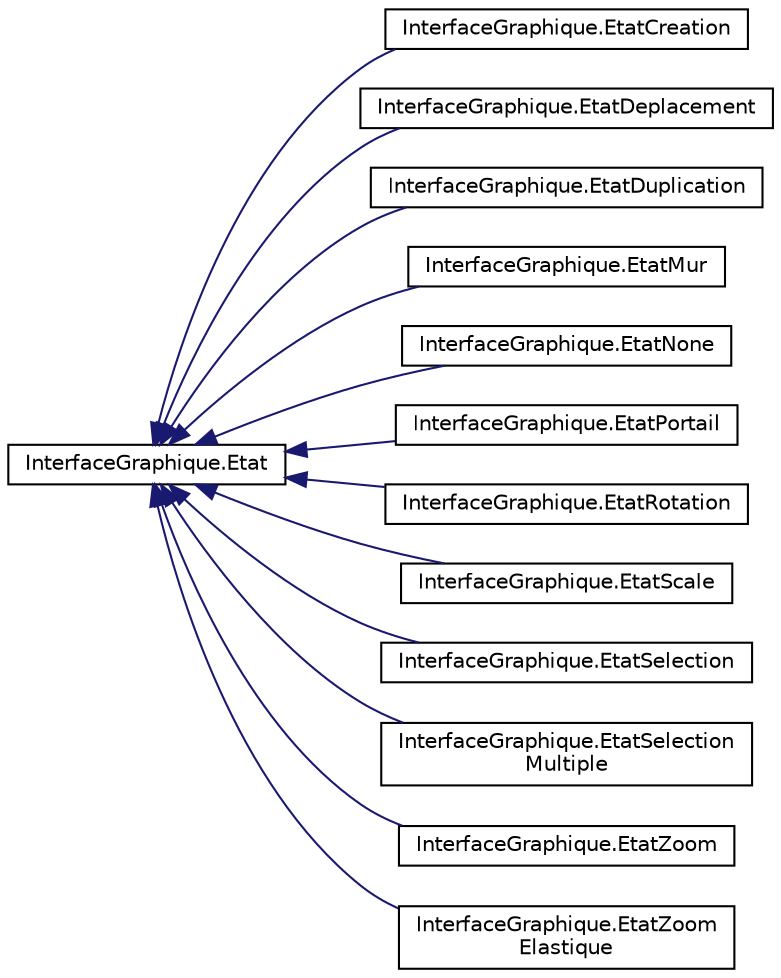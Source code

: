 digraph "Graphe hiérarchique des classes"
{
  edge [fontname="Helvetica",fontsize="10",labelfontname="Helvetica",labelfontsize="10"];
  node [fontname="Helvetica",fontsize="10",shape=record];
  rankdir="LR";
  Node1 [label="InterfaceGraphique.Etat",height=0.2,width=0.4,color="black", fillcolor="white", style="filled",URL="$d3/d80/class_interface_graphique_1_1_etat.html",tooltip="Etat abstrait du patron State. "];
  Node1 -> Node2 [dir="back",color="midnightblue",fontsize="10",style="solid",fontname="Helvetica"];
  Node2 [label="InterfaceGraphique.EtatCreation",height=0.2,width=0.4,color="black", fillcolor="white", style="filled",URL="$df/d0f/class_interface_graphique_1_1_etat_creation.html",tooltip="Etat Création du patron State. "];
  Node1 -> Node3 [dir="back",color="midnightblue",fontsize="10",style="solid",fontname="Helvetica"];
  Node3 [label="InterfaceGraphique.EtatDeplacement",height=0.2,width=0.4,color="black", fillcolor="white", style="filled",URL="$dc/de1/class_interface_graphique_1_1_etat_deplacement.html",tooltip="Etat Déplacement du patron State. "];
  Node1 -> Node4 [dir="back",color="midnightblue",fontsize="10",style="solid",fontname="Helvetica"];
  Node4 [label="InterfaceGraphique.EtatDuplication",height=0.2,width=0.4,color="black", fillcolor="white", style="filled",URL="$db/d73/class_interface_graphique_1_1_etat_duplication.html",tooltip="Etat Duplication du patron State. "];
  Node1 -> Node5 [dir="back",color="midnightblue",fontsize="10",style="solid",fontname="Helvetica"];
  Node5 [label="InterfaceGraphique.EtatMur",height=0.2,width=0.4,color="black", fillcolor="white", style="filled",URL="$dd/dc0/class_interface_graphique_1_1_etat_mur.html"];
  Node1 -> Node6 [dir="back",color="midnightblue",fontsize="10",style="solid",fontname="Helvetica"];
  Node6 [label="InterfaceGraphique.EtatNone",height=0.2,width=0.4,color="black", fillcolor="white", style="filled",URL="$d3/d93/class_interface_graphique_1_1_etat_none.html",tooltip="Etat Nul du patron State. "];
  Node1 -> Node7 [dir="back",color="midnightblue",fontsize="10",style="solid",fontname="Helvetica"];
  Node7 [label="InterfaceGraphique.EtatPortail",height=0.2,width=0.4,color="black", fillcolor="white", style="filled",URL="$d7/d0b/class_interface_graphique_1_1_etat_portail.html",tooltip="Etat Portail du patron State. "];
  Node1 -> Node8 [dir="back",color="midnightblue",fontsize="10",style="solid",fontname="Helvetica"];
  Node8 [label="InterfaceGraphique.EtatRotation",height=0.2,width=0.4,color="black", fillcolor="white", style="filled",URL="$d8/d53/class_interface_graphique_1_1_etat_rotation.html",tooltip="Etat Rotation du patron State. "];
  Node1 -> Node9 [dir="back",color="midnightblue",fontsize="10",style="solid",fontname="Helvetica"];
  Node9 [label="InterfaceGraphique.EtatScale",height=0.2,width=0.4,color="black", fillcolor="white", style="filled",URL="$dc/d3a/class_interface_graphique_1_1_etat_scale.html",tooltip="Etat Scale du patron State. "];
  Node1 -> Node10 [dir="back",color="midnightblue",fontsize="10",style="solid",fontname="Helvetica"];
  Node10 [label="InterfaceGraphique.EtatSelection",height=0.2,width=0.4,color="black", fillcolor="white", style="filled",URL="$db/d2c/class_interface_graphique_1_1_etat_selection.html",tooltip="Etat Sélection du patron State. "];
  Node1 -> Node11 [dir="back",color="midnightblue",fontsize="10",style="solid",fontname="Helvetica"];
  Node11 [label="InterfaceGraphique.EtatSelection\lMultiple",height=0.2,width=0.4,color="black", fillcolor="white", style="filled",URL="$df/d39/class_interface_graphique_1_1_etat_selection_multiple.html",tooltip="Etat Sélection multiple du patron State. "];
  Node1 -> Node12 [dir="back",color="midnightblue",fontsize="10",style="solid",fontname="Helvetica"];
  Node12 [label="InterfaceGraphique.EtatZoom",height=0.2,width=0.4,color="black", fillcolor="white", style="filled",URL="$d3/d75/class_interface_graphique_1_1_etat_zoom.html",tooltip="Etat Zoom du patron State. "];
  Node1 -> Node13 [dir="back",color="midnightblue",fontsize="10",style="solid",fontname="Helvetica"];
  Node13 [label="InterfaceGraphique.EtatZoom\lElastique",height=0.2,width=0.4,color="black", fillcolor="white", style="filled",URL="$d9/dc7/class_interface_graphique_1_1_etat_zoom_elastique.html"];
}
